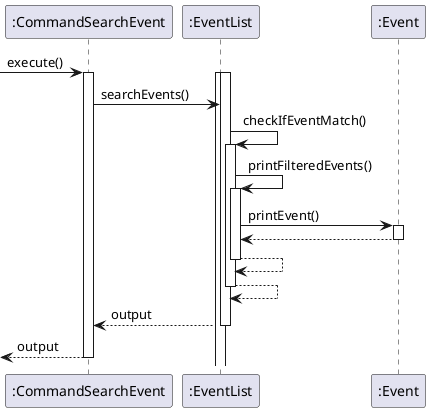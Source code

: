 @startuml
 -> ":CommandSearchEvent" : execute()

activate ":CommandSearchEvent"
activate ":EventList"
activate ":EventList"
":CommandSearchEvent" -> ":EventList":searchEvents()

":EventList" -> ":EventList" : checkIfEventMatch()
activate ":EventList"
":EventList" -> ":EventList" : printFilteredEvents()
activate ":EventList"
":EventList" -> ":Event" : printEvent()
activate ":Event"
":EventList" <-- ":Event"
deactivate ":Event"
return
return
":CommandSearchEvent" <-- ":EventList" : output
deactivate ":EventList"
return output
deactivate ":CommandSearchEvent"



@enduml